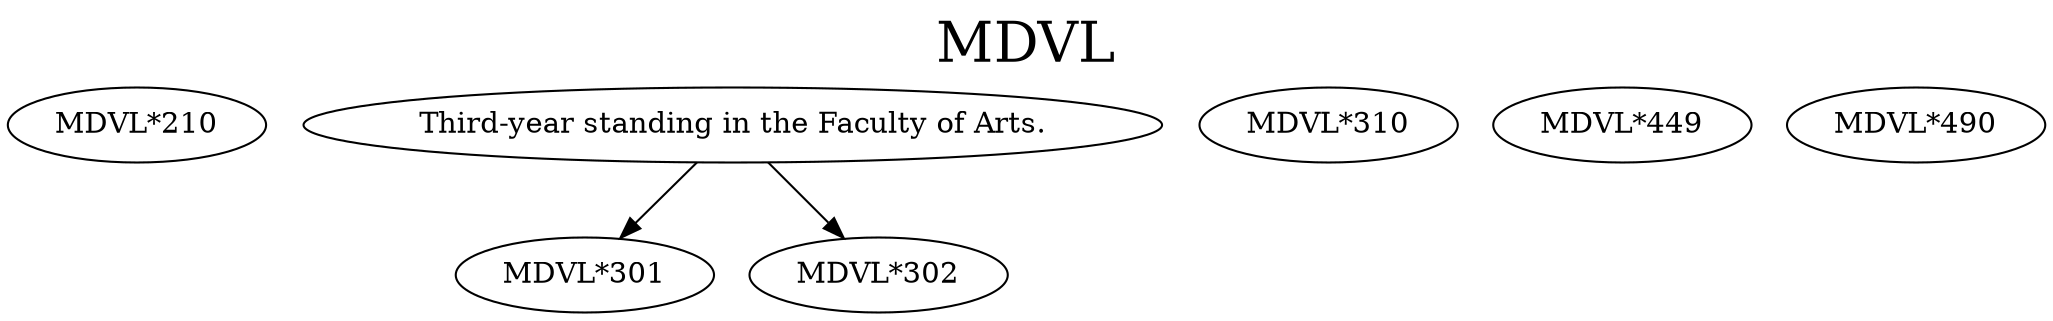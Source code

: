 digraph MDVL {
labelloc = "t";
label = "MDVL"
fontsize = 27;
"MDVL*210"
"Third-year standing in the Faculty of Arts." -> "MDVL*301" [style=solid]
"Third-year standing in the Faculty of Arts." -> "MDVL*302" [style=solid]
"MDVL*310"
"MDVL*449"
"MDVL*490"
}
